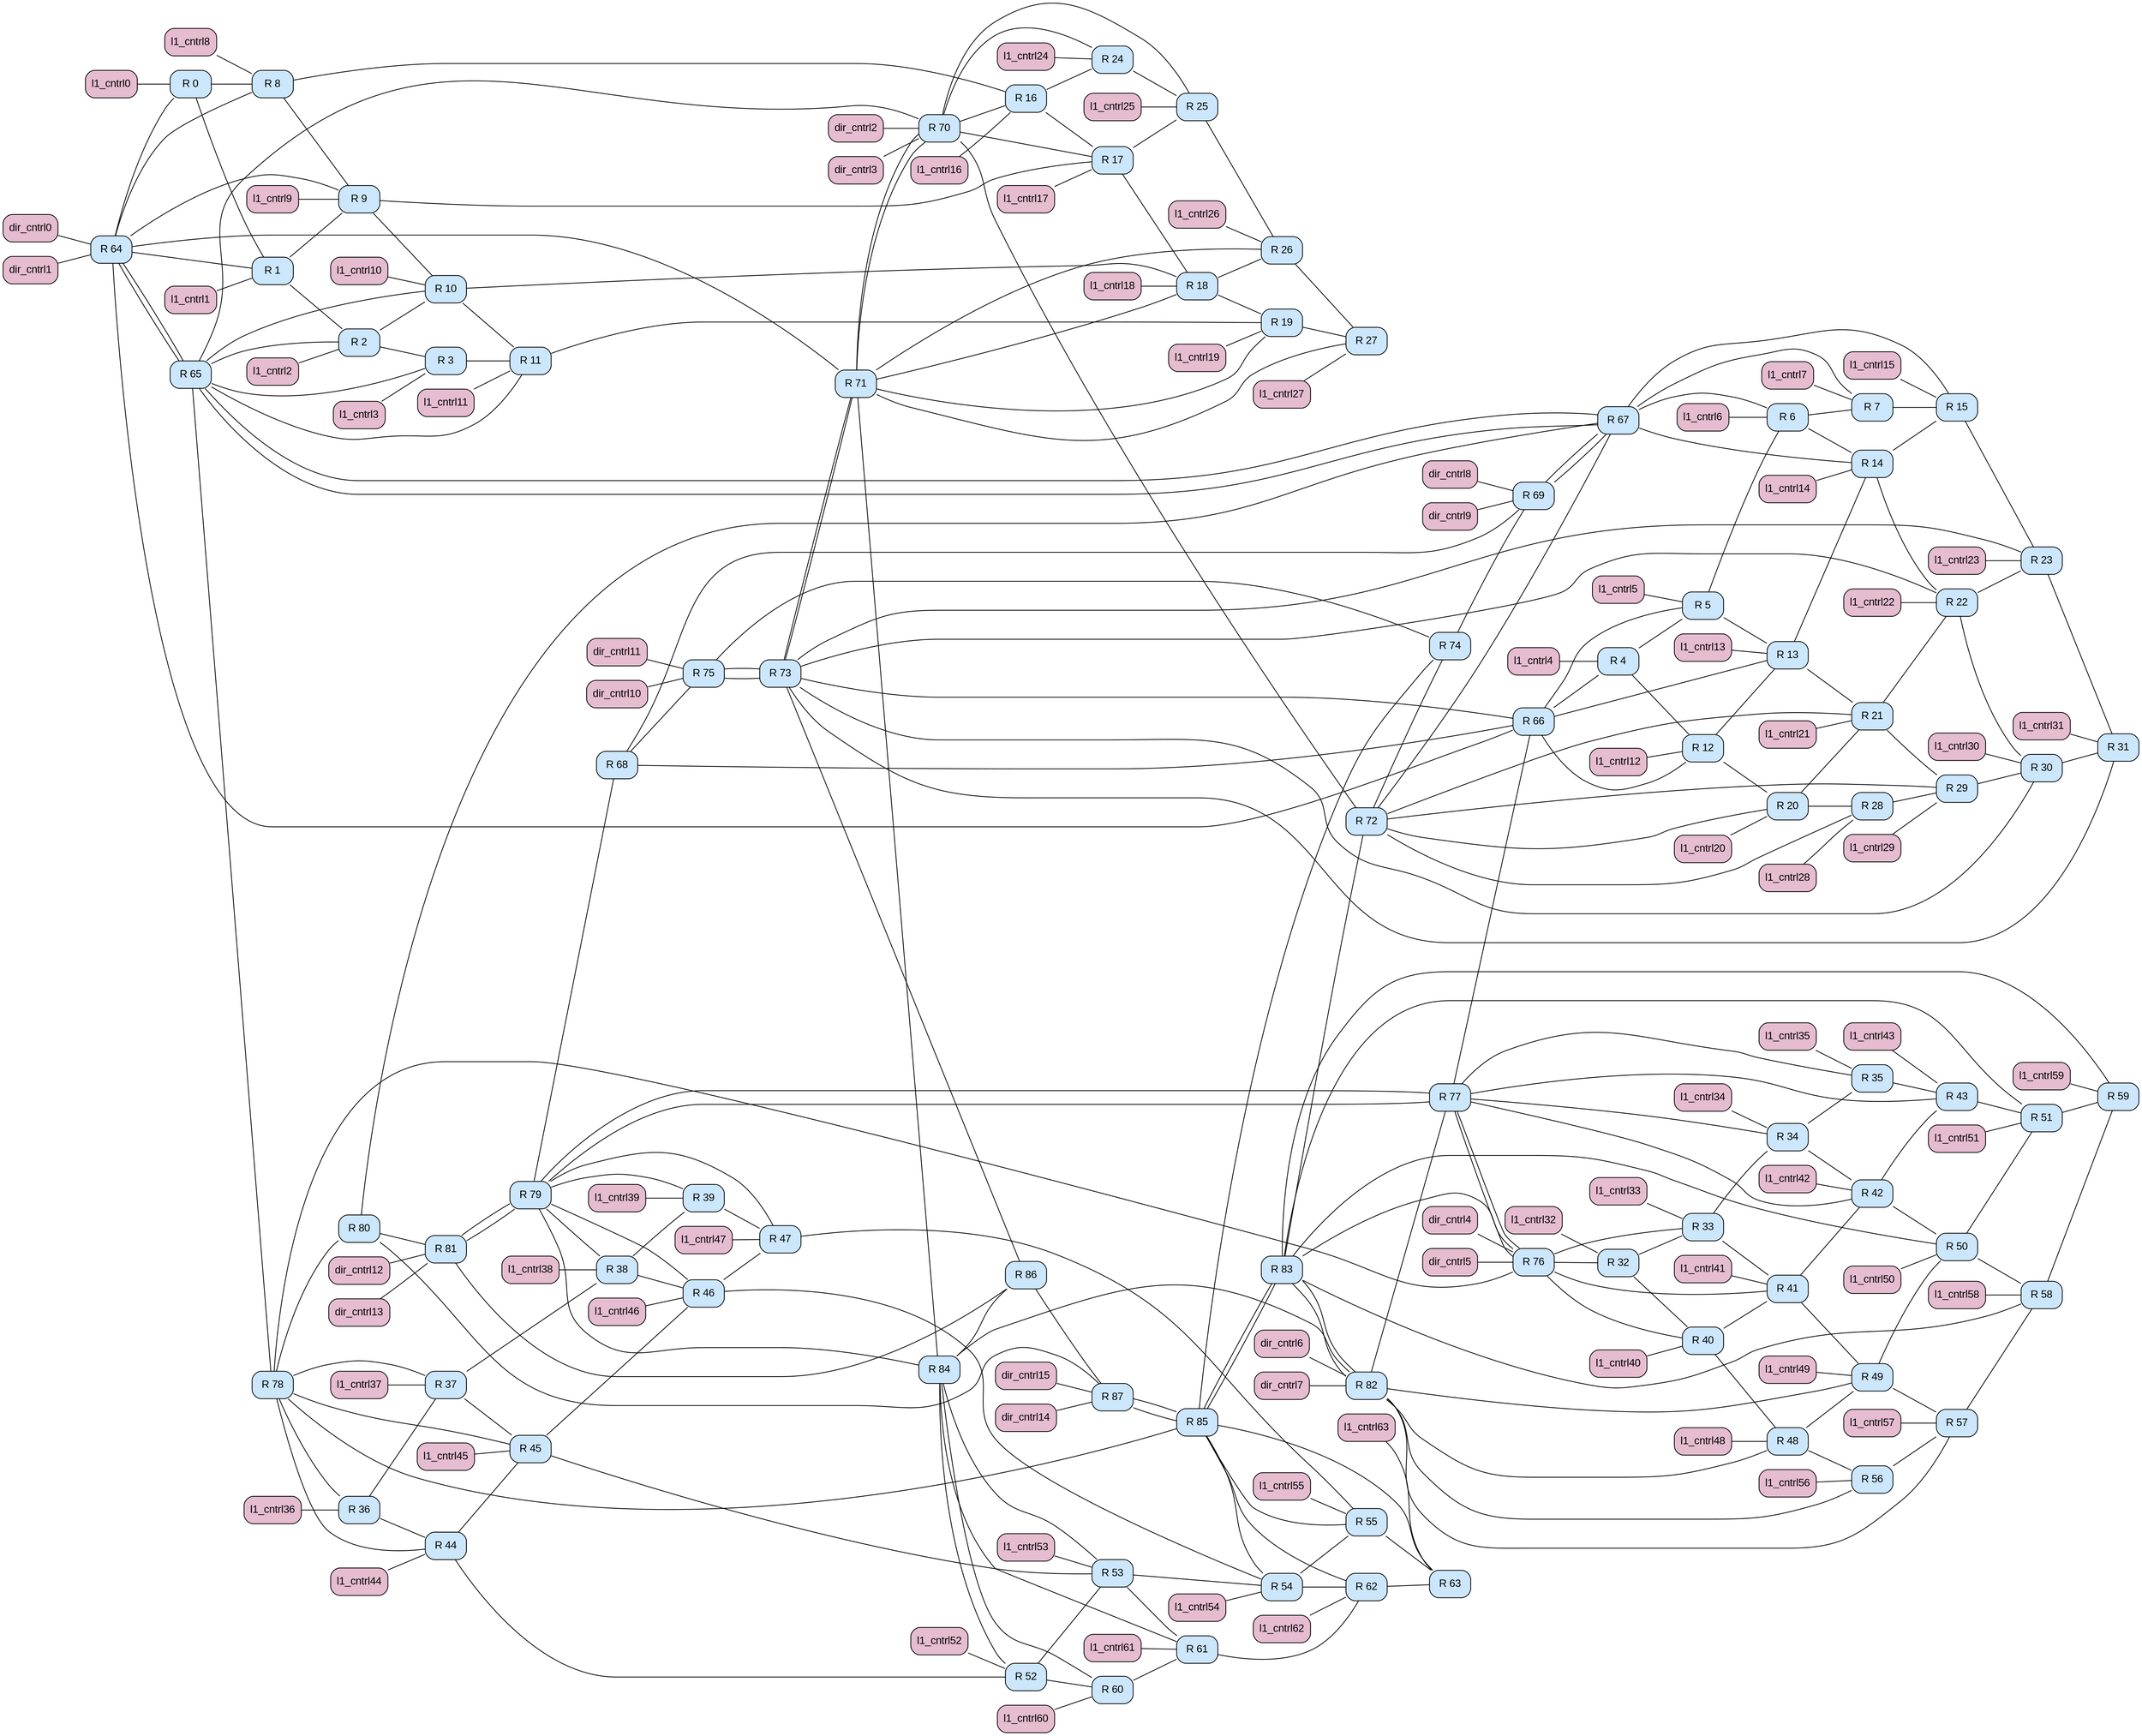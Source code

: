 graph G {
rankdir=LR;
"system.ruby.network.routers00" [color="#000000", fillcolor="#cce6fc", fontcolor="#000000", fontname=Arial, fontsize=14, label="R 0", shape=Mrecord, style="rounded, filled"];
"system.ruby.network.routers01" [color="#000000", fillcolor="#cce6fc", fontcolor="#000000", fontname=Arial, fontsize=14, label="R 1", shape=Mrecord, style="rounded, filled"];
"system.ruby.network.routers02" [color="#000000", fillcolor="#cce6fc", fontcolor="#000000", fontname=Arial, fontsize=14, label="R 2", shape=Mrecord, style="rounded, filled"];
"system.ruby.network.routers03" [color="#000000", fillcolor="#cce6fc", fontcolor="#000000", fontname=Arial, fontsize=14, label="R 3", shape=Mrecord, style="rounded, filled"];
"system.ruby.network.routers04" [color="#000000", fillcolor="#cce6fc", fontcolor="#000000", fontname=Arial, fontsize=14, label="R 4", shape=Mrecord, style="rounded, filled"];
"system.ruby.network.routers05" [color="#000000", fillcolor="#cce6fc", fontcolor="#000000", fontname=Arial, fontsize=14, label="R 5", shape=Mrecord, style="rounded, filled"];
"system.ruby.network.routers06" [color="#000000", fillcolor="#cce6fc", fontcolor="#000000", fontname=Arial, fontsize=14, label="R 6", shape=Mrecord, style="rounded, filled"];
"system.ruby.network.routers07" [color="#000000", fillcolor="#cce6fc", fontcolor="#000000", fontname=Arial, fontsize=14, label="R 7", shape=Mrecord, style="rounded, filled"];
"system.ruby.network.routers08" [color="#000000", fillcolor="#cce6fc", fontcolor="#000000", fontname=Arial, fontsize=14, label="R 8", shape=Mrecord, style="rounded, filled"];
"system.ruby.network.routers09" [color="#000000", fillcolor="#cce6fc", fontcolor="#000000", fontname=Arial, fontsize=14, label="R 9", shape=Mrecord, style="rounded, filled"];
"system.ruby.network.routers10" [color="#000000", fillcolor="#cce6fc", fontcolor="#000000", fontname=Arial, fontsize=14, label="R 10", shape=Mrecord, style="rounded, filled"];
"system.ruby.network.routers11" [color="#000000", fillcolor="#cce6fc", fontcolor="#000000", fontname=Arial, fontsize=14, label="R 11", shape=Mrecord, style="rounded, filled"];
"system.ruby.network.routers12" [color="#000000", fillcolor="#cce6fc", fontcolor="#000000", fontname=Arial, fontsize=14, label="R 12", shape=Mrecord, style="rounded, filled"];
"system.ruby.network.routers13" [color="#000000", fillcolor="#cce6fc", fontcolor="#000000", fontname=Arial, fontsize=14, label="R 13", shape=Mrecord, style="rounded, filled"];
"system.ruby.network.routers14" [color="#000000", fillcolor="#cce6fc", fontcolor="#000000", fontname=Arial, fontsize=14, label="R 14", shape=Mrecord, style="rounded, filled"];
"system.ruby.network.routers15" [color="#000000", fillcolor="#cce6fc", fontcolor="#000000", fontname=Arial, fontsize=14, label="R 15", shape=Mrecord, style="rounded, filled"];
"system.ruby.network.routers16" [color="#000000", fillcolor="#cce6fc", fontcolor="#000000", fontname=Arial, fontsize=14, label="R 16", shape=Mrecord, style="rounded, filled"];
"system.ruby.network.routers17" [color="#000000", fillcolor="#cce6fc", fontcolor="#000000", fontname=Arial, fontsize=14, label="R 17", shape=Mrecord, style="rounded, filled"];
"system.ruby.network.routers18" [color="#000000", fillcolor="#cce6fc", fontcolor="#000000", fontname=Arial, fontsize=14, label="R 18", shape=Mrecord, style="rounded, filled"];
"system.ruby.network.routers19" [color="#000000", fillcolor="#cce6fc", fontcolor="#000000", fontname=Arial, fontsize=14, label="R 19", shape=Mrecord, style="rounded, filled"];
"system.ruby.network.routers20" [color="#000000", fillcolor="#cce6fc", fontcolor="#000000", fontname=Arial, fontsize=14, label="R 20", shape=Mrecord, style="rounded, filled"];
"system.ruby.network.routers21" [color="#000000", fillcolor="#cce6fc", fontcolor="#000000", fontname=Arial, fontsize=14, label="R 21", shape=Mrecord, style="rounded, filled"];
"system.ruby.network.routers22" [color="#000000", fillcolor="#cce6fc", fontcolor="#000000", fontname=Arial, fontsize=14, label="R 22", shape=Mrecord, style="rounded, filled"];
"system.ruby.network.routers23" [color="#000000", fillcolor="#cce6fc", fontcolor="#000000", fontname=Arial, fontsize=14, label="R 23", shape=Mrecord, style="rounded, filled"];
"system.ruby.network.routers24" [color="#000000", fillcolor="#cce6fc", fontcolor="#000000", fontname=Arial, fontsize=14, label="R 24", shape=Mrecord, style="rounded, filled"];
"system.ruby.network.routers25" [color="#000000", fillcolor="#cce6fc", fontcolor="#000000", fontname=Arial, fontsize=14, label="R 25", shape=Mrecord, style="rounded, filled"];
"system.ruby.network.routers26" [color="#000000", fillcolor="#cce6fc", fontcolor="#000000", fontname=Arial, fontsize=14, label="R 26", shape=Mrecord, style="rounded, filled"];
"system.ruby.network.routers27" [color="#000000", fillcolor="#cce6fc", fontcolor="#000000", fontname=Arial, fontsize=14, label="R 27", shape=Mrecord, style="rounded, filled"];
"system.ruby.network.routers28" [color="#000000", fillcolor="#cce6fc", fontcolor="#000000", fontname=Arial, fontsize=14, label="R 28", shape=Mrecord, style="rounded, filled"];
"system.ruby.network.routers29" [color="#000000", fillcolor="#cce6fc", fontcolor="#000000", fontname=Arial, fontsize=14, label="R 29", shape=Mrecord, style="rounded, filled"];
"system.ruby.network.routers30" [color="#000000", fillcolor="#cce6fc", fontcolor="#000000", fontname=Arial, fontsize=14, label="R 30", shape=Mrecord, style="rounded, filled"];
"system.ruby.network.routers31" [color="#000000", fillcolor="#cce6fc", fontcolor="#000000", fontname=Arial, fontsize=14, label="R 31", shape=Mrecord, style="rounded, filled"];
"system.ruby.network.routers32" [color="#000000", fillcolor="#cce6fc", fontcolor="#000000", fontname=Arial, fontsize=14, label="R 32", shape=Mrecord, style="rounded, filled"];
"system.ruby.network.routers33" [color="#000000", fillcolor="#cce6fc", fontcolor="#000000", fontname=Arial, fontsize=14, label="R 33", shape=Mrecord, style="rounded, filled"];
"system.ruby.network.routers34" [color="#000000", fillcolor="#cce6fc", fontcolor="#000000", fontname=Arial, fontsize=14, label="R 34", shape=Mrecord, style="rounded, filled"];
"system.ruby.network.routers35" [color="#000000", fillcolor="#cce6fc", fontcolor="#000000", fontname=Arial, fontsize=14, label="R 35", shape=Mrecord, style="rounded, filled"];
"system.ruby.network.routers36" [color="#000000", fillcolor="#cce6fc", fontcolor="#000000", fontname=Arial, fontsize=14, label="R 36", shape=Mrecord, style="rounded, filled"];
"system.ruby.network.routers37" [color="#000000", fillcolor="#cce6fc", fontcolor="#000000", fontname=Arial, fontsize=14, label="R 37", shape=Mrecord, style="rounded, filled"];
"system.ruby.network.routers38" [color="#000000", fillcolor="#cce6fc", fontcolor="#000000", fontname=Arial, fontsize=14, label="R 38", shape=Mrecord, style="rounded, filled"];
"system.ruby.network.routers39" [color="#000000", fillcolor="#cce6fc", fontcolor="#000000", fontname=Arial, fontsize=14, label="R 39", shape=Mrecord, style="rounded, filled"];
"system.ruby.network.routers40" [color="#000000", fillcolor="#cce6fc", fontcolor="#000000", fontname=Arial, fontsize=14, label="R 40", shape=Mrecord, style="rounded, filled"];
"system.ruby.network.routers41" [color="#000000", fillcolor="#cce6fc", fontcolor="#000000", fontname=Arial, fontsize=14, label="R 41", shape=Mrecord, style="rounded, filled"];
"system.ruby.network.routers42" [color="#000000", fillcolor="#cce6fc", fontcolor="#000000", fontname=Arial, fontsize=14, label="R 42", shape=Mrecord, style="rounded, filled"];
"system.ruby.network.routers43" [color="#000000", fillcolor="#cce6fc", fontcolor="#000000", fontname=Arial, fontsize=14, label="R 43", shape=Mrecord, style="rounded, filled"];
"system.ruby.network.routers44" [color="#000000", fillcolor="#cce6fc", fontcolor="#000000", fontname=Arial, fontsize=14, label="R 44", shape=Mrecord, style="rounded, filled"];
"system.ruby.network.routers45" [color="#000000", fillcolor="#cce6fc", fontcolor="#000000", fontname=Arial, fontsize=14, label="R 45", shape=Mrecord, style="rounded, filled"];
"system.ruby.network.routers46" [color="#000000", fillcolor="#cce6fc", fontcolor="#000000", fontname=Arial, fontsize=14, label="R 46", shape=Mrecord, style="rounded, filled"];
"system.ruby.network.routers47" [color="#000000", fillcolor="#cce6fc", fontcolor="#000000", fontname=Arial, fontsize=14, label="R 47", shape=Mrecord, style="rounded, filled"];
"system.ruby.network.routers48" [color="#000000", fillcolor="#cce6fc", fontcolor="#000000", fontname=Arial, fontsize=14, label="R 48", shape=Mrecord, style="rounded, filled"];
"system.ruby.network.routers49" [color="#000000", fillcolor="#cce6fc", fontcolor="#000000", fontname=Arial, fontsize=14, label="R 49", shape=Mrecord, style="rounded, filled"];
"system.ruby.network.routers50" [color="#000000", fillcolor="#cce6fc", fontcolor="#000000", fontname=Arial, fontsize=14, label="R 50", shape=Mrecord, style="rounded, filled"];
"system.ruby.network.routers51" [color="#000000", fillcolor="#cce6fc", fontcolor="#000000", fontname=Arial, fontsize=14, label="R 51", shape=Mrecord, style="rounded, filled"];
"system.ruby.network.routers52" [color="#000000", fillcolor="#cce6fc", fontcolor="#000000", fontname=Arial, fontsize=14, label="R 52", shape=Mrecord, style="rounded, filled"];
"system.ruby.network.routers53" [color="#000000", fillcolor="#cce6fc", fontcolor="#000000", fontname=Arial, fontsize=14, label="R 53", shape=Mrecord, style="rounded, filled"];
"system.ruby.network.routers54" [color="#000000", fillcolor="#cce6fc", fontcolor="#000000", fontname=Arial, fontsize=14, label="R 54", shape=Mrecord, style="rounded, filled"];
"system.ruby.network.routers55" [color="#000000", fillcolor="#cce6fc", fontcolor="#000000", fontname=Arial, fontsize=14, label="R 55", shape=Mrecord, style="rounded, filled"];
"system.ruby.network.routers56" [color="#000000", fillcolor="#cce6fc", fontcolor="#000000", fontname=Arial, fontsize=14, label="R 56", shape=Mrecord, style="rounded, filled"];
"system.ruby.network.routers57" [color="#000000", fillcolor="#cce6fc", fontcolor="#000000", fontname=Arial, fontsize=14, label="R 57", shape=Mrecord, style="rounded, filled"];
"system.ruby.network.routers58" [color="#000000", fillcolor="#cce6fc", fontcolor="#000000", fontname=Arial, fontsize=14, label="R 58", shape=Mrecord, style="rounded, filled"];
"system.ruby.network.routers59" [color="#000000", fillcolor="#cce6fc", fontcolor="#000000", fontname=Arial, fontsize=14, label="R 59", shape=Mrecord, style="rounded, filled"];
"system.ruby.network.routers60" [color="#000000", fillcolor="#cce6fc", fontcolor="#000000", fontname=Arial, fontsize=14, label="R 60", shape=Mrecord, style="rounded, filled"];
"system.ruby.network.routers61" [color="#000000", fillcolor="#cce6fc", fontcolor="#000000", fontname=Arial, fontsize=14, label="R 61", shape=Mrecord, style="rounded, filled"];
"system.ruby.network.routers62" [color="#000000", fillcolor="#cce6fc", fontcolor="#000000", fontname=Arial, fontsize=14, label="R 62", shape=Mrecord, style="rounded, filled"];
"system.ruby.network.routers63" [color="#000000", fillcolor="#cce6fc", fontcolor="#000000", fontname=Arial, fontsize=14, label="R 63", shape=Mrecord, style="rounded, filled"];
"system.ruby.network.routers64" [color="#000000", fillcolor="#cce6fc", fontcolor="#000000", fontname=Arial, fontsize=14, label="R 64", shape=Mrecord, style="rounded, filled"];
"system.ruby.network.routers65" [color="#000000", fillcolor="#cce6fc", fontcolor="#000000", fontname=Arial, fontsize=14, label="R 65", shape=Mrecord, style="rounded, filled"];
"system.ruby.network.routers66" [color="#000000", fillcolor="#cce6fc", fontcolor="#000000", fontname=Arial, fontsize=14, label="R 66", shape=Mrecord, style="rounded, filled"];
"system.ruby.network.routers67" [color="#000000", fillcolor="#cce6fc", fontcolor="#000000", fontname=Arial, fontsize=14, label="R 67", shape=Mrecord, style="rounded, filled"];
"system.ruby.network.routers68" [color="#000000", fillcolor="#cce6fc", fontcolor="#000000", fontname=Arial, fontsize=14, label="R 68", shape=Mrecord, style="rounded, filled"];
"system.ruby.network.routers69" [color="#000000", fillcolor="#cce6fc", fontcolor="#000000", fontname=Arial, fontsize=14, label="R 69", shape=Mrecord, style="rounded, filled"];
"system.ruby.network.routers70" [color="#000000", fillcolor="#cce6fc", fontcolor="#000000", fontname=Arial, fontsize=14, label="R 70", shape=Mrecord, style="rounded, filled"];
"system.ruby.network.routers71" [color="#000000", fillcolor="#cce6fc", fontcolor="#000000", fontname=Arial, fontsize=14, label="R 71", shape=Mrecord, style="rounded, filled"];
"system.ruby.network.routers72" [color="#000000", fillcolor="#cce6fc", fontcolor="#000000", fontname=Arial, fontsize=14, label="R 72", shape=Mrecord, style="rounded, filled"];
"system.ruby.network.routers73" [color="#000000", fillcolor="#cce6fc", fontcolor="#000000", fontname=Arial, fontsize=14, label="R 73", shape=Mrecord, style="rounded, filled"];
"system.ruby.network.routers74" [color="#000000", fillcolor="#cce6fc", fontcolor="#000000", fontname=Arial, fontsize=14, label="R 74", shape=Mrecord, style="rounded, filled"];
"system.ruby.network.routers75" [color="#000000", fillcolor="#cce6fc", fontcolor="#000000", fontname=Arial, fontsize=14, label="R 75", shape=Mrecord, style="rounded, filled"];
"system.ruby.network.routers76" [color="#000000", fillcolor="#cce6fc", fontcolor="#000000", fontname=Arial, fontsize=14, label="R 76", shape=Mrecord, style="rounded, filled"];
"system.ruby.network.routers77" [color="#000000", fillcolor="#cce6fc", fontcolor="#000000", fontname=Arial, fontsize=14, label="R 77", shape=Mrecord, style="rounded, filled"];
"system.ruby.network.routers78" [color="#000000", fillcolor="#cce6fc", fontcolor="#000000", fontname=Arial, fontsize=14, label="R 78", shape=Mrecord, style="rounded, filled"];
"system.ruby.network.routers79" [color="#000000", fillcolor="#cce6fc", fontcolor="#000000", fontname=Arial, fontsize=14, label="R 79", shape=Mrecord, style="rounded, filled"];
"system.ruby.network.routers80" [color="#000000", fillcolor="#cce6fc", fontcolor="#000000", fontname=Arial, fontsize=14, label="R 80", shape=Mrecord, style="rounded, filled"];
"system.ruby.network.routers81" [color="#000000", fillcolor="#cce6fc", fontcolor="#000000", fontname=Arial, fontsize=14, label="R 81", shape=Mrecord, style="rounded, filled"];
"system.ruby.network.routers82" [color="#000000", fillcolor="#cce6fc", fontcolor="#000000", fontname=Arial, fontsize=14, label="R 82", shape=Mrecord, style="rounded, filled"];
"system.ruby.network.routers83" [color="#000000", fillcolor="#cce6fc", fontcolor="#000000", fontname=Arial, fontsize=14, label="R 83", shape=Mrecord, style="rounded, filled"];
"system.ruby.network.routers84" [color="#000000", fillcolor="#cce6fc", fontcolor="#000000", fontname=Arial, fontsize=14, label="R 84", shape=Mrecord, style="rounded, filled"];
"system.ruby.network.routers85" [color="#000000", fillcolor="#cce6fc", fontcolor="#000000", fontname=Arial, fontsize=14, label="R 85", shape=Mrecord, style="rounded, filled"];
"system.ruby.network.routers86" [color="#000000", fillcolor="#cce6fc", fontcolor="#000000", fontname=Arial, fontsize=14, label="R 86", shape=Mrecord, style="rounded, filled"];
"system.ruby.network.routers87" [color="#000000", fillcolor="#cce6fc", fontcolor="#000000", fontname=Arial, fontsize=14, label="R 87", shape=Mrecord, style="rounded, filled"];
"system.ruby.network.routers00" -- "system.ruby.network.routers01";
"system.ruby.network.routers01" -- "system.ruby.network.routers02";
"system.ruby.network.routers02" -- "system.ruby.network.routers03";
"system.ruby.network.routers04" -- "system.ruby.network.routers05";
"system.ruby.network.routers05" -- "system.ruby.network.routers06";
"system.ruby.network.routers06" -- "system.ruby.network.routers07";
"system.ruby.network.routers08" -- "system.ruby.network.routers09";
"system.ruby.network.routers09" -- "system.ruby.network.routers10";
"system.ruby.network.routers10" -- "system.ruby.network.routers11";
"system.ruby.network.routers12" -- "system.ruby.network.routers13";
"system.ruby.network.routers13" -- "system.ruby.network.routers14";
"system.ruby.network.routers14" -- "system.ruby.network.routers15";
"system.ruby.network.routers16" -- "system.ruby.network.routers17";
"system.ruby.network.routers17" -- "system.ruby.network.routers18";
"system.ruby.network.routers18" -- "system.ruby.network.routers19";
"system.ruby.network.routers20" -- "system.ruby.network.routers21";
"system.ruby.network.routers21" -- "system.ruby.network.routers22";
"system.ruby.network.routers22" -- "system.ruby.network.routers23";
"system.ruby.network.routers24" -- "system.ruby.network.routers25";
"system.ruby.network.routers25" -- "system.ruby.network.routers26";
"system.ruby.network.routers26" -- "system.ruby.network.routers27";
"system.ruby.network.routers28" -- "system.ruby.network.routers29";
"system.ruby.network.routers29" -- "system.ruby.network.routers30";
"system.ruby.network.routers30" -- "system.ruby.network.routers31";
"system.ruby.network.routers32" -- "system.ruby.network.routers33";
"system.ruby.network.routers33" -- "system.ruby.network.routers34";
"system.ruby.network.routers34" -- "system.ruby.network.routers35";
"system.ruby.network.routers36" -- "system.ruby.network.routers37";
"system.ruby.network.routers37" -- "system.ruby.network.routers38";
"system.ruby.network.routers38" -- "system.ruby.network.routers39";
"system.ruby.network.routers40" -- "system.ruby.network.routers41";
"system.ruby.network.routers41" -- "system.ruby.network.routers42";
"system.ruby.network.routers42" -- "system.ruby.network.routers43";
"system.ruby.network.routers44" -- "system.ruby.network.routers45";
"system.ruby.network.routers45" -- "system.ruby.network.routers46";
"system.ruby.network.routers46" -- "system.ruby.network.routers47";
"system.ruby.network.routers48" -- "system.ruby.network.routers49";
"system.ruby.network.routers49" -- "system.ruby.network.routers50";
"system.ruby.network.routers50" -- "system.ruby.network.routers51";
"system.ruby.network.routers52" -- "system.ruby.network.routers53";
"system.ruby.network.routers53" -- "system.ruby.network.routers54";
"system.ruby.network.routers54" -- "system.ruby.network.routers55";
"system.ruby.network.routers56" -- "system.ruby.network.routers57";
"system.ruby.network.routers57" -- "system.ruby.network.routers58";
"system.ruby.network.routers58" -- "system.ruby.network.routers59";
"system.ruby.network.routers60" -- "system.ruby.network.routers61";
"system.ruby.network.routers61" -- "system.ruby.network.routers62";
"system.ruby.network.routers62" -- "system.ruby.network.routers63";
"system.ruby.network.routers00" -- "system.ruby.network.routers08";
"system.ruby.network.routers08" -- "system.ruby.network.routers16";
"system.ruby.network.routers16" -- "system.ruby.network.routers24";
"system.ruby.network.routers32" -- "system.ruby.network.routers40";
"system.ruby.network.routers40" -- "system.ruby.network.routers48";
"system.ruby.network.routers48" -- "system.ruby.network.routers56";
"system.ruby.network.routers01" -- "system.ruby.network.routers09";
"system.ruby.network.routers09" -- "system.ruby.network.routers17";
"system.ruby.network.routers17" -- "system.ruby.network.routers25";
"system.ruby.network.routers33" -- "system.ruby.network.routers41";
"system.ruby.network.routers41" -- "system.ruby.network.routers49";
"system.ruby.network.routers49" -- "system.ruby.network.routers57";
"system.ruby.network.routers02" -- "system.ruby.network.routers10";
"system.ruby.network.routers10" -- "system.ruby.network.routers18";
"system.ruby.network.routers18" -- "system.ruby.network.routers26";
"system.ruby.network.routers34" -- "system.ruby.network.routers42";
"system.ruby.network.routers42" -- "system.ruby.network.routers50";
"system.ruby.network.routers50" -- "system.ruby.network.routers58";
"system.ruby.network.routers03" -- "system.ruby.network.routers11";
"system.ruby.network.routers11" -- "system.ruby.network.routers19";
"system.ruby.network.routers19" -- "system.ruby.network.routers27";
"system.ruby.network.routers35" -- "system.ruby.network.routers43";
"system.ruby.network.routers43" -- "system.ruby.network.routers51";
"system.ruby.network.routers51" -- "system.ruby.network.routers59";
"system.ruby.network.routers04" -- "system.ruby.network.routers12";
"system.ruby.network.routers12" -- "system.ruby.network.routers20";
"system.ruby.network.routers20" -- "system.ruby.network.routers28";
"system.ruby.network.routers36" -- "system.ruby.network.routers44";
"system.ruby.network.routers44" -- "system.ruby.network.routers52";
"system.ruby.network.routers52" -- "system.ruby.network.routers60";
"system.ruby.network.routers05" -- "system.ruby.network.routers13";
"system.ruby.network.routers13" -- "system.ruby.network.routers21";
"system.ruby.network.routers21" -- "system.ruby.network.routers29";
"system.ruby.network.routers37" -- "system.ruby.network.routers45";
"system.ruby.network.routers45" -- "system.ruby.network.routers53";
"system.ruby.network.routers53" -- "system.ruby.network.routers61";
"system.ruby.network.routers06" -- "system.ruby.network.routers14";
"system.ruby.network.routers14" -- "system.ruby.network.routers22";
"system.ruby.network.routers22" -- "system.ruby.network.routers30";
"system.ruby.network.routers38" -- "system.ruby.network.routers46";
"system.ruby.network.routers46" -- "system.ruby.network.routers54";
"system.ruby.network.routers54" -- "system.ruby.network.routers62";
"system.ruby.network.routers07" -- "system.ruby.network.routers15";
"system.ruby.network.routers15" -- "system.ruby.network.routers23";
"system.ruby.network.routers23" -- "system.ruby.network.routers31";
"system.ruby.network.routers39" -- "system.ruby.network.routers47";
"system.ruby.network.routers47" -- "system.ruby.network.routers55";
"system.ruby.network.routers55" -- "system.ruby.network.routers63";
"system.ruby.network.routers64" -- "system.ruby.network.routers65";
"system.ruby.network.routers64" -- "system.ruby.network.routers66";
"system.ruby.network.routers65" -- "system.ruby.network.routers67";
"system.ruby.network.routers66" -- "system.ruby.network.routers68";
"system.ruby.network.routers67" -- "system.ruby.network.routers69";
"system.ruby.network.routers68" -- "system.ruby.network.routers69";
"system.ruby.network.routers70" -- "system.ruby.network.routers71";
"system.ruby.network.routers70" -- "system.ruby.network.routers72";
"system.ruby.network.routers71" -- "system.ruby.network.routers73";
"system.ruby.network.routers72" -- "system.ruby.network.routers74";
"system.ruby.network.routers73" -- "system.ruby.network.routers75";
"system.ruby.network.routers74" -- "system.ruby.network.routers75";
"system.ruby.network.routers76" -- "system.ruby.network.routers77";
"system.ruby.network.routers76" -- "system.ruby.network.routers78";
"system.ruby.network.routers77" -- "system.ruby.network.routers79";
"system.ruby.network.routers78" -- "system.ruby.network.routers80";
"system.ruby.network.routers79" -- "system.ruby.network.routers81";
"system.ruby.network.routers80" -- "system.ruby.network.routers81";
"system.ruby.network.routers82" -- "system.ruby.network.routers83";
"system.ruby.network.routers82" -- "system.ruby.network.routers84";
"system.ruby.network.routers83" -- "system.ruby.network.routers85";
"system.ruby.network.routers84" -- "system.ruby.network.routers86";
"system.ruby.network.routers85" -- "system.ruby.network.routers87";
"system.ruby.network.routers86" -- "system.ruby.network.routers87";
"system.ruby.network.routers69" -- "system.ruby.network.routers67";
"system.ruby.network.routers67" -- "system.ruby.network.routers65";
"system.ruby.network.routers65" -- "system.ruby.network.routers64";
"system.ruby.network.routers75" -- "system.ruby.network.routers73";
"system.ruby.network.routers73" -- "system.ruby.network.routers71";
"system.ruby.network.routers71" -- "system.ruby.network.routers70";
"system.ruby.network.routers81" -- "system.ruby.network.routers79";
"system.ruby.network.routers79" -- "system.ruby.network.routers77";
"system.ruby.network.routers77" -- "system.ruby.network.routers76";
"system.ruby.network.routers87" -- "system.ruby.network.routers85";
"system.ruby.network.routers85" -- "system.ruby.network.routers83";
"system.ruby.network.routers83" -- "system.ruby.network.routers82";
"system.ruby.network.routers64" -- "system.ruby.network.routers71";
"system.ruby.network.routers70" -- "system.ruby.network.routers65";
"system.ruby.network.routers76" -- "system.ruby.network.routers83";
"system.ruby.network.routers82" -- "system.ruby.network.routers77";
"system.ruby.network.routers65" -- "system.ruby.network.routers78";
"system.ruby.network.routers71" -- "system.ruby.network.routers84";
"system.ruby.network.routers77" -- "system.ruby.network.routers66";
"system.ruby.network.routers83" -- "system.ruby.network.routers72";
"system.ruby.network.routers66" -- "system.ruby.network.routers73";
"system.ruby.network.routers72" -- "system.ruby.network.routers67";
"system.ruby.network.routers78" -- "system.ruby.network.routers85";
"system.ruby.network.routers84" -- "system.ruby.network.routers79";
"system.ruby.network.routers67" -- "system.ruby.network.routers80";
"system.ruby.network.routers73" -- "system.ruby.network.routers86";
"system.ruby.network.routers79" -- "system.ruby.network.routers68";
"system.ruby.network.routers85" -- "system.ruby.network.routers74";
"system.ruby.network.routers68" -- "system.ruby.network.routers75";
"system.ruby.network.routers74" -- "system.ruby.network.routers69";
"system.ruby.network.routers80" -- "system.ruby.network.routers87";
"system.ruby.network.routers86" -- "system.ruby.network.routers81";
"system.ruby.network.routers64" -- "system.ruby.network.routers00";
"system.ruby.network.routers64" -- "system.ruby.network.routers08";
"system.ruby.network.routers70" -- "system.ruby.network.routers16";
"system.ruby.network.routers70" -- "system.ruby.network.routers24";
"system.ruby.network.routers76" -- "system.ruby.network.routers32";
"system.ruby.network.routers76" -- "system.ruby.network.routers40";
"system.ruby.network.routers82" -- "system.ruby.network.routers48";
"system.ruby.network.routers82" -- "system.ruby.network.routers56";
"system.ruby.network.routers64" -- "system.ruby.network.routers01";
"system.ruby.network.routers64" -- "system.ruby.network.routers09";
"system.ruby.network.routers70" -- "system.ruby.network.routers17";
"system.ruby.network.routers70" -- "system.ruby.network.routers25";
"system.ruby.network.routers76" -- "system.ruby.network.routers33";
"system.ruby.network.routers76" -- "system.ruby.network.routers41";
"system.ruby.network.routers82" -- "system.ruby.network.routers49";
"system.ruby.network.routers82" -- "system.ruby.network.routers57";
"system.ruby.network.routers65" -- "system.ruby.network.routers02";
"system.ruby.network.routers65" -- "system.ruby.network.routers10";
"system.ruby.network.routers71" -- "system.ruby.network.routers18";
"system.ruby.network.routers71" -- "system.ruby.network.routers26";
"system.ruby.network.routers77" -- "system.ruby.network.routers34";
"system.ruby.network.routers77" -- "system.ruby.network.routers42";
"system.ruby.network.routers83" -- "system.ruby.network.routers50";
"system.ruby.network.routers83" -- "system.ruby.network.routers58";
"system.ruby.network.routers65" -- "system.ruby.network.routers03";
"system.ruby.network.routers65" -- "system.ruby.network.routers11";
"system.ruby.network.routers71" -- "system.ruby.network.routers19";
"system.ruby.network.routers71" -- "system.ruby.network.routers27";
"system.ruby.network.routers77" -- "system.ruby.network.routers35";
"system.ruby.network.routers77" -- "system.ruby.network.routers43";
"system.ruby.network.routers83" -- "system.ruby.network.routers51";
"system.ruby.network.routers83" -- "system.ruby.network.routers59";
"system.ruby.network.routers66" -- "system.ruby.network.routers04";
"system.ruby.network.routers66" -- "system.ruby.network.routers12";
"system.ruby.network.routers72" -- "system.ruby.network.routers20";
"system.ruby.network.routers72" -- "system.ruby.network.routers28";
"system.ruby.network.routers78" -- "system.ruby.network.routers36";
"system.ruby.network.routers78" -- "system.ruby.network.routers44";
"system.ruby.network.routers84" -- "system.ruby.network.routers52";
"system.ruby.network.routers84" -- "system.ruby.network.routers60";
"system.ruby.network.routers66" -- "system.ruby.network.routers05";
"system.ruby.network.routers66" -- "system.ruby.network.routers13";
"system.ruby.network.routers72" -- "system.ruby.network.routers21";
"system.ruby.network.routers72" -- "system.ruby.network.routers29";
"system.ruby.network.routers78" -- "system.ruby.network.routers37";
"system.ruby.network.routers78" -- "system.ruby.network.routers45";
"system.ruby.network.routers84" -- "system.ruby.network.routers53";
"system.ruby.network.routers84" -- "system.ruby.network.routers61";
"system.ruby.network.routers67" -- "system.ruby.network.routers06";
"system.ruby.network.routers67" -- "system.ruby.network.routers14";
"system.ruby.network.routers73" -- "system.ruby.network.routers22";
"system.ruby.network.routers73" -- "system.ruby.network.routers30";
"system.ruby.network.routers79" -- "system.ruby.network.routers38";
"system.ruby.network.routers79" -- "system.ruby.network.routers46";
"system.ruby.network.routers85" -- "system.ruby.network.routers54";
"system.ruby.network.routers85" -- "system.ruby.network.routers62";
"system.ruby.network.routers67" -- "system.ruby.network.routers07";
"system.ruby.network.routers67" -- "system.ruby.network.routers15";
"system.ruby.network.routers73" -- "system.ruby.network.routers23";
"system.ruby.network.routers73" -- "system.ruby.network.routers31";
"system.ruby.network.routers79" -- "system.ruby.network.routers39";
"system.ruby.network.routers79" -- "system.ruby.network.routers47";
"system.ruby.network.routers85" -- "system.ruby.network.routers55";
"system.ruby.network.routers85" -- "system.ruby.network.routers63";
"system.ruby.l1_cntrl0" [color="#000000", fillcolor="#e5bcd0", fontcolor="#000000", fontname=Arial, fontsize=14, label=l1_cntrl0, shape=Mrecord, style="rounded, filled"];
"system.ruby.l1_cntrl0" -- "system.ruby.network.routers00";
"system.ruby.l1_cntrl1" [color="#000000", fillcolor="#e5bcd0", fontcolor="#000000", fontname=Arial, fontsize=14, label=l1_cntrl1, shape=Mrecord, style="rounded, filled"];
"system.ruby.l1_cntrl1" -- "system.ruby.network.routers01";
"system.ruby.l1_cntrl2" [color="#000000", fillcolor="#e5bcd0", fontcolor="#000000", fontname=Arial, fontsize=14, label=l1_cntrl2, shape=Mrecord, style="rounded, filled"];
"system.ruby.l1_cntrl2" -- "system.ruby.network.routers02";
"system.ruby.l1_cntrl3" [color="#000000", fillcolor="#e5bcd0", fontcolor="#000000", fontname=Arial, fontsize=14, label=l1_cntrl3, shape=Mrecord, style="rounded, filled"];
"system.ruby.l1_cntrl3" -- "system.ruby.network.routers03";
"system.ruby.l1_cntrl4" [color="#000000", fillcolor="#e5bcd0", fontcolor="#000000", fontname=Arial, fontsize=14, label=l1_cntrl4, shape=Mrecord, style="rounded, filled"];
"system.ruby.l1_cntrl4" -- "system.ruby.network.routers04";
"system.ruby.l1_cntrl5" [color="#000000", fillcolor="#e5bcd0", fontcolor="#000000", fontname=Arial, fontsize=14, label=l1_cntrl5, shape=Mrecord, style="rounded, filled"];
"system.ruby.l1_cntrl5" -- "system.ruby.network.routers05";
"system.ruby.l1_cntrl6" [color="#000000", fillcolor="#e5bcd0", fontcolor="#000000", fontname=Arial, fontsize=14, label=l1_cntrl6, shape=Mrecord, style="rounded, filled"];
"system.ruby.l1_cntrl6" -- "system.ruby.network.routers06";
"system.ruby.l1_cntrl7" [color="#000000", fillcolor="#e5bcd0", fontcolor="#000000", fontname=Arial, fontsize=14, label=l1_cntrl7, shape=Mrecord, style="rounded, filled"];
"system.ruby.l1_cntrl7" -- "system.ruby.network.routers07";
"system.ruby.l1_cntrl8" [color="#000000", fillcolor="#e5bcd0", fontcolor="#000000", fontname=Arial, fontsize=14, label=l1_cntrl8, shape=Mrecord, style="rounded, filled"];
"system.ruby.l1_cntrl8" -- "system.ruby.network.routers08";
"system.ruby.l1_cntrl9" [color="#000000", fillcolor="#e5bcd0", fontcolor="#000000", fontname=Arial, fontsize=14, label=l1_cntrl9, shape=Mrecord, style="rounded, filled"];
"system.ruby.l1_cntrl9" -- "system.ruby.network.routers09";
"system.ruby.l1_cntrl10" [color="#000000", fillcolor="#e5bcd0", fontcolor="#000000", fontname=Arial, fontsize=14, label=l1_cntrl10, shape=Mrecord, style="rounded, filled"];
"system.ruby.l1_cntrl10" -- "system.ruby.network.routers10";
"system.ruby.l1_cntrl11" [color="#000000", fillcolor="#e5bcd0", fontcolor="#000000", fontname=Arial, fontsize=14, label=l1_cntrl11, shape=Mrecord, style="rounded, filled"];
"system.ruby.l1_cntrl11" -- "system.ruby.network.routers11";
"system.ruby.l1_cntrl12" [color="#000000", fillcolor="#e5bcd0", fontcolor="#000000", fontname=Arial, fontsize=14, label=l1_cntrl12, shape=Mrecord, style="rounded, filled"];
"system.ruby.l1_cntrl12" -- "system.ruby.network.routers12";
"system.ruby.l1_cntrl13" [color="#000000", fillcolor="#e5bcd0", fontcolor="#000000", fontname=Arial, fontsize=14, label=l1_cntrl13, shape=Mrecord, style="rounded, filled"];
"system.ruby.l1_cntrl13" -- "system.ruby.network.routers13";
"system.ruby.l1_cntrl14" [color="#000000", fillcolor="#e5bcd0", fontcolor="#000000", fontname=Arial, fontsize=14, label=l1_cntrl14, shape=Mrecord, style="rounded, filled"];
"system.ruby.l1_cntrl14" -- "system.ruby.network.routers14";
"system.ruby.l1_cntrl15" [color="#000000", fillcolor="#e5bcd0", fontcolor="#000000", fontname=Arial, fontsize=14, label=l1_cntrl15, shape=Mrecord, style="rounded, filled"];
"system.ruby.l1_cntrl15" -- "system.ruby.network.routers15";
"system.ruby.l1_cntrl16" [color="#000000", fillcolor="#e5bcd0", fontcolor="#000000", fontname=Arial, fontsize=14, label=l1_cntrl16, shape=Mrecord, style="rounded, filled"];
"system.ruby.l1_cntrl16" -- "system.ruby.network.routers16";
"system.ruby.l1_cntrl17" [color="#000000", fillcolor="#e5bcd0", fontcolor="#000000", fontname=Arial, fontsize=14, label=l1_cntrl17, shape=Mrecord, style="rounded, filled"];
"system.ruby.l1_cntrl17" -- "system.ruby.network.routers17";
"system.ruby.l1_cntrl18" [color="#000000", fillcolor="#e5bcd0", fontcolor="#000000", fontname=Arial, fontsize=14, label=l1_cntrl18, shape=Mrecord, style="rounded, filled"];
"system.ruby.l1_cntrl18" -- "system.ruby.network.routers18";
"system.ruby.l1_cntrl19" [color="#000000", fillcolor="#e5bcd0", fontcolor="#000000", fontname=Arial, fontsize=14, label=l1_cntrl19, shape=Mrecord, style="rounded, filled"];
"system.ruby.l1_cntrl19" -- "system.ruby.network.routers19";
"system.ruby.l1_cntrl20" [color="#000000", fillcolor="#e5bcd0", fontcolor="#000000", fontname=Arial, fontsize=14, label=l1_cntrl20, shape=Mrecord, style="rounded, filled"];
"system.ruby.l1_cntrl20" -- "system.ruby.network.routers20";
"system.ruby.l1_cntrl21" [color="#000000", fillcolor="#e5bcd0", fontcolor="#000000", fontname=Arial, fontsize=14, label=l1_cntrl21, shape=Mrecord, style="rounded, filled"];
"system.ruby.l1_cntrl21" -- "system.ruby.network.routers21";
"system.ruby.l1_cntrl22" [color="#000000", fillcolor="#e5bcd0", fontcolor="#000000", fontname=Arial, fontsize=14, label=l1_cntrl22, shape=Mrecord, style="rounded, filled"];
"system.ruby.l1_cntrl22" -- "system.ruby.network.routers22";
"system.ruby.l1_cntrl23" [color="#000000", fillcolor="#e5bcd0", fontcolor="#000000", fontname=Arial, fontsize=14, label=l1_cntrl23, shape=Mrecord, style="rounded, filled"];
"system.ruby.l1_cntrl23" -- "system.ruby.network.routers23";
"system.ruby.l1_cntrl24" [color="#000000", fillcolor="#e5bcd0", fontcolor="#000000", fontname=Arial, fontsize=14, label=l1_cntrl24, shape=Mrecord, style="rounded, filled"];
"system.ruby.l1_cntrl24" -- "system.ruby.network.routers24";
"system.ruby.l1_cntrl25" [color="#000000", fillcolor="#e5bcd0", fontcolor="#000000", fontname=Arial, fontsize=14, label=l1_cntrl25, shape=Mrecord, style="rounded, filled"];
"system.ruby.l1_cntrl25" -- "system.ruby.network.routers25";
"system.ruby.l1_cntrl26" [color="#000000", fillcolor="#e5bcd0", fontcolor="#000000", fontname=Arial, fontsize=14, label=l1_cntrl26, shape=Mrecord, style="rounded, filled"];
"system.ruby.l1_cntrl26" -- "system.ruby.network.routers26";
"system.ruby.l1_cntrl27" [color="#000000", fillcolor="#e5bcd0", fontcolor="#000000", fontname=Arial, fontsize=14, label=l1_cntrl27, shape=Mrecord, style="rounded, filled"];
"system.ruby.l1_cntrl27" -- "system.ruby.network.routers27";
"system.ruby.l1_cntrl28" [color="#000000", fillcolor="#e5bcd0", fontcolor="#000000", fontname=Arial, fontsize=14, label=l1_cntrl28, shape=Mrecord, style="rounded, filled"];
"system.ruby.l1_cntrl28" -- "system.ruby.network.routers28";
"system.ruby.l1_cntrl29" [color="#000000", fillcolor="#e5bcd0", fontcolor="#000000", fontname=Arial, fontsize=14, label=l1_cntrl29, shape=Mrecord, style="rounded, filled"];
"system.ruby.l1_cntrl29" -- "system.ruby.network.routers29";
"system.ruby.l1_cntrl30" [color="#000000", fillcolor="#e5bcd0", fontcolor="#000000", fontname=Arial, fontsize=14, label=l1_cntrl30, shape=Mrecord, style="rounded, filled"];
"system.ruby.l1_cntrl30" -- "system.ruby.network.routers30";
"system.ruby.l1_cntrl31" [color="#000000", fillcolor="#e5bcd0", fontcolor="#000000", fontname=Arial, fontsize=14, label=l1_cntrl31, shape=Mrecord, style="rounded, filled"];
"system.ruby.l1_cntrl31" -- "system.ruby.network.routers31";
"system.ruby.l1_cntrl32" [color="#000000", fillcolor="#e5bcd0", fontcolor="#000000", fontname=Arial, fontsize=14, label=l1_cntrl32, shape=Mrecord, style="rounded, filled"];
"system.ruby.l1_cntrl32" -- "system.ruby.network.routers32";
"system.ruby.l1_cntrl33" [color="#000000", fillcolor="#e5bcd0", fontcolor="#000000", fontname=Arial, fontsize=14, label=l1_cntrl33, shape=Mrecord, style="rounded, filled"];
"system.ruby.l1_cntrl33" -- "system.ruby.network.routers33";
"system.ruby.l1_cntrl34" [color="#000000", fillcolor="#e5bcd0", fontcolor="#000000", fontname=Arial, fontsize=14, label=l1_cntrl34, shape=Mrecord, style="rounded, filled"];
"system.ruby.l1_cntrl34" -- "system.ruby.network.routers34";
"system.ruby.l1_cntrl35" [color="#000000", fillcolor="#e5bcd0", fontcolor="#000000", fontname=Arial, fontsize=14, label=l1_cntrl35, shape=Mrecord, style="rounded, filled"];
"system.ruby.l1_cntrl35" -- "system.ruby.network.routers35";
"system.ruby.l1_cntrl36" [color="#000000", fillcolor="#e5bcd0", fontcolor="#000000", fontname=Arial, fontsize=14, label=l1_cntrl36, shape=Mrecord, style="rounded, filled"];
"system.ruby.l1_cntrl36" -- "system.ruby.network.routers36";
"system.ruby.l1_cntrl37" [color="#000000", fillcolor="#e5bcd0", fontcolor="#000000", fontname=Arial, fontsize=14, label=l1_cntrl37, shape=Mrecord, style="rounded, filled"];
"system.ruby.l1_cntrl37" -- "system.ruby.network.routers37";
"system.ruby.l1_cntrl38" [color="#000000", fillcolor="#e5bcd0", fontcolor="#000000", fontname=Arial, fontsize=14, label=l1_cntrl38, shape=Mrecord, style="rounded, filled"];
"system.ruby.l1_cntrl38" -- "system.ruby.network.routers38";
"system.ruby.l1_cntrl39" [color="#000000", fillcolor="#e5bcd0", fontcolor="#000000", fontname=Arial, fontsize=14, label=l1_cntrl39, shape=Mrecord, style="rounded, filled"];
"system.ruby.l1_cntrl39" -- "system.ruby.network.routers39";
"system.ruby.l1_cntrl40" [color="#000000", fillcolor="#e5bcd0", fontcolor="#000000", fontname=Arial, fontsize=14, label=l1_cntrl40, shape=Mrecord, style="rounded, filled"];
"system.ruby.l1_cntrl40" -- "system.ruby.network.routers40";
"system.ruby.l1_cntrl41" [color="#000000", fillcolor="#e5bcd0", fontcolor="#000000", fontname=Arial, fontsize=14, label=l1_cntrl41, shape=Mrecord, style="rounded, filled"];
"system.ruby.l1_cntrl41" -- "system.ruby.network.routers41";
"system.ruby.l1_cntrl42" [color="#000000", fillcolor="#e5bcd0", fontcolor="#000000", fontname=Arial, fontsize=14, label=l1_cntrl42, shape=Mrecord, style="rounded, filled"];
"system.ruby.l1_cntrl42" -- "system.ruby.network.routers42";
"system.ruby.l1_cntrl43" [color="#000000", fillcolor="#e5bcd0", fontcolor="#000000", fontname=Arial, fontsize=14, label=l1_cntrl43, shape=Mrecord, style="rounded, filled"];
"system.ruby.l1_cntrl43" -- "system.ruby.network.routers43";
"system.ruby.l1_cntrl44" [color="#000000", fillcolor="#e5bcd0", fontcolor="#000000", fontname=Arial, fontsize=14, label=l1_cntrl44, shape=Mrecord, style="rounded, filled"];
"system.ruby.l1_cntrl44" -- "system.ruby.network.routers44";
"system.ruby.l1_cntrl45" [color="#000000", fillcolor="#e5bcd0", fontcolor="#000000", fontname=Arial, fontsize=14, label=l1_cntrl45, shape=Mrecord, style="rounded, filled"];
"system.ruby.l1_cntrl45" -- "system.ruby.network.routers45";
"system.ruby.l1_cntrl46" [color="#000000", fillcolor="#e5bcd0", fontcolor="#000000", fontname=Arial, fontsize=14, label=l1_cntrl46, shape=Mrecord, style="rounded, filled"];
"system.ruby.l1_cntrl46" -- "system.ruby.network.routers46";
"system.ruby.l1_cntrl47" [color="#000000", fillcolor="#e5bcd0", fontcolor="#000000", fontname=Arial, fontsize=14, label=l1_cntrl47, shape=Mrecord, style="rounded, filled"];
"system.ruby.l1_cntrl47" -- "system.ruby.network.routers47";
"system.ruby.l1_cntrl48" [color="#000000", fillcolor="#e5bcd0", fontcolor="#000000", fontname=Arial, fontsize=14, label=l1_cntrl48, shape=Mrecord, style="rounded, filled"];
"system.ruby.l1_cntrl48" -- "system.ruby.network.routers48";
"system.ruby.l1_cntrl49" [color="#000000", fillcolor="#e5bcd0", fontcolor="#000000", fontname=Arial, fontsize=14, label=l1_cntrl49, shape=Mrecord, style="rounded, filled"];
"system.ruby.l1_cntrl49" -- "system.ruby.network.routers49";
"system.ruby.l1_cntrl50" [color="#000000", fillcolor="#e5bcd0", fontcolor="#000000", fontname=Arial, fontsize=14, label=l1_cntrl50, shape=Mrecord, style="rounded, filled"];
"system.ruby.l1_cntrl50" -- "system.ruby.network.routers50";
"system.ruby.l1_cntrl51" [color="#000000", fillcolor="#e5bcd0", fontcolor="#000000", fontname=Arial, fontsize=14, label=l1_cntrl51, shape=Mrecord, style="rounded, filled"];
"system.ruby.l1_cntrl51" -- "system.ruby.network.routers51";
"system.ruby.l1_cntrl52" [color="#000000", fillcolor="#e5bcd0", fontcolor="#000000", fontname=Arial, fontsize=14, label=l1_cntrl52, shape=Mrecord, style="rounded, filled"];
"system.ruby.l1_cntrl52" -- "system.ruby.network.routers52";
"system.ruby.l1_cntrl53" [color="#000000", fillcolor="#e5bcd0", fontcolor="#000000", fontname=Arial, fontsize=14, label=l1_cntrl53, shape=Mrecord, style="rounded, filled"];
"system.ruby.l1_cntrl53" -- "system.ruby.network.routers53";
"system.ruby.l1_cntrl54" [color="#000000", fillcolor="#e5bcd0", fontcolor="#000000", fontname=Arial, fontsize=14, label=l1_cntrl54, shape=Mrecord, style="rounded, filled"];
"system.ruby.l1_cntrl54" -- "system.ruby.network.routers54";
"system.ruby.l1_cntrl55" [color="#000000", fillcolor="#e5bcd0", fontcolor="#000000", fontname=Arial, fontsize=14, label=l1_cntrl55, shape=Mrecord, style="rounded, filled"];
"system.ruby.l1_cntrl55" -- "system.ruby.network.routers55";
"system.ruby.l1_cntrl56" [color="#000000", fillcolor="#e5bcd0", fontcolor="#000000", fontname=Arial, fontsize=14, label=l1_cntrl56, shape=Mrecord, style="rounded, filled"];
"system.ruby.l1_cntrl56" -- "system.ruby.network.routers56";
"system.ruby.l1_cntrl57" [color="#000000", fillcolor="#e5bcd0", fontcolor="#000000", fontname=Arial, fontsize=14, label=l1_cntrl57, shape=Mrecord, style="rounded, filled"];
"system.ruby.l1_cntrl57" -- "system.ruby.network.routers57";
"system.ruby.l1_cntrl58" [color="#000000", fillcolor="#e5bcd0", fontcolor="#000000", fontname=Arial, fontsize=14, label=l1_cntrl58, shape=Mrecord, style="rounded, filled"];
"system.ruby.l1_cntrl58" -- "system.ruby.network.routers58";
"system.ruby.l1_cntrl59" [color="#000000", fillcolor="#e5bcd0", fontcolor="#000000", fontname=Arial, fontsize=14, label=l1_cntrl59, shape=Mrecord, style="rounded, filled"];
"system.ruby.l1_cntrl59" -- "system.ruby.network.routers59";
"system.ruby.l1_cntrl60" [color="#000000", fillcolor="#e5bcd0", fontcolor="#000000", fontname=Arial, fontsize=14, label=l1_cntrl60, shape=Mrecord, style="rounded, filled"];
"system.ruby.l1_cntrl60" -- "system.ruby.network.routers60";
"system.ruby.l1_cntrl61" [color="#000000", fillcolor="#e5bcd0", fontcolor="#000000", fontname=Arial, fontsize=14, label=l1_cntrl61, shape=Mrecord, style="rounded, filled"];
"system.ruby.l1_cntrl61" -- "system.ruby.network.routers61";
"system.ruby.l1_cntrl62" [color="#000000", fillcolor="#e5bcd0", fontcolor="#000000", fontname=Arial, fontsize=14, label=l1_cntrl62, shape=Mrecord, style="rounded, filled"];
"system.ruby.l1_cntrl62" -- "system.ruby.network.routers62";
"system.ruby.l1_cntrl63" [color="#000000", fillcolor="#e5bcd0", fontcolor="#000000", fontname=Arial, fontsize=14, label=l1_cntrl63, shape=Mrecord, style="rounded, filled"];
"system.ruby.l1_cntrl63" -- "system.ruby.network.routers63";
"system.ruby.dir_cntrl0" [color="#000000", fillcolor="#e5bcd0", fontcolor="#000000", fontname=Arial, fontsize=14, label=dir_cntrl0, shape=Mrecord, style="rounded, filled"];
"system.ruby.dir_cntrl0" -- "system.ruby.network.routers64";
"system.ruby.dir_cntrl1" [color="#000000", fillcolor="#e5bcd0", fontcolor="#000000", fontname=Arial, fontsize=14, label=dir_cntrl1, shape=Mrecord, style="rounded, filled"];
"system.ruby.dir_cntrl1" -- "system.ruby.network.routers64";
"system.ruby.dir_cntrl2" [color="#000000", fillcolor="#e5bcd0", fontcolor="#000000", fontname=Arial, fontsize=14, label=dir_cntrl2, shape=Mrecord, style="rounded, filled"];
"system.ruby.dir_cntrl2" -- "system.ruby.network.routers70";
"system.ruby.dir_cntrl3" [color="#000000", fillcolor="#e5bcd0", fontcolor="#000000", fontname=Arial, fontsize=14, label=dir_cntrl3, shape=Mrecord, style="rounded, filled"];
"system.ruby.dir_cntrl3" -- "system.ruby.network.routers70";
"system.ruby.dir_cntrl4" [color="#000000", fillcolor="#e5bcd0", fontcolor="#000000", fontname=Arial, fontsize=14, label=dir_cntrl4, shape=Mrecord, style="rounded, filled"];
"system.ruby.dir_cntrl4" -- "system.ruby.network.routers76";
"system.ruby.dir_cntrl5" [color="#000000", fillcolor="#e5bcd0", fontcolor="#000000", fontname=Arial, fontsize=14, label=dir_cntrl5, shape=Mrecord, style="rounded, filled"];
"system.ruby.dir_cntrl5" -- "system.ruby.network.routers76";
"system.ruby.dir_cntrl6" [color="#000000", fillcolor="#e5bcd0", fontcolor="#000000", fontname=Arial, fontsize=14, label=dir_cntrl6, shape=Mrecord, style="rounded, filled"];
"system.ruby.dir_cntrl6" -- "system.ruby.network.routers82";
"system.ruby.dir_cntrl7" [color="#000000", fillcolor="#e5bcd0", fontcolor="#000000", fontname=Arial, fontsize=14, label=dir_cntrl7, shape=Mrecord, style="rounded, filled"];
"system.ruby.dir_cntrl7" -- "system.ruby.network.routers82";
"system.ruby.dir_cntrl8" [color="#000000", fillcolor="#e5bcd0", fontcolor="#000000", fontname=Arial, fontsize=14, label=dir_cntrl8, shape=Mrecord, style="rounded, filled"];
"system.ruby.dir_cntrl8" -- "system.ruby.network.routers69";
"system.ruby.dir_cntrl9" [color="#000000", fillcolor="#e5bcd0", fontcolor="#000000", fontname=Arial, fontsize=14, label=dir_cntrl9, shape=Mrecord, style="rounded, filled"];
"system.ruby.dir_cntrl9" -- "system.ruby.network.routers69";
"system.ruby.dir_cntrl10" [color="#000000", fillcolor="#e5bcd0", fontcolor="#000000", fontname=Arial, fontsize=14, label=dir_cntrl10, shape=Mrecord, style="rounded, filled"];
"system.ruby.dir_cntrl10" -- "system.ruby.network.routers75";
"system.ruby.dir_cntrl11" [color="#000000", fillcolor="#e5bcd0", fontcolor="#000000", fontname=Arial, fontsize=14, label=dir_cntrl11, shape=Mrecord, style="rounded, filled"];
"system.ruby.dir_cntrl11" -- "system.ruby.network.routers75";
"system.ruby.dir_cntrl12" [color="#000000", fillcolor="#e5bcd0", fontcolor="#000000", fontname=Arial, fontsize=14, label=dir_cntrl12, shape=Mrecord, style="rounded, filled"];
"system.ruby.dir_cntrl12" -- "system.ruby.network.routers81";
"system.ruby.dir_cntrl13" [color="#000000", fillcolor="#e5bcd0", fontcolor="#000000", fontname=Arial, fontsize=14, label=dir_cntrl13, shape=Mrecord, style="rounded, filled"];
"system.ruby.dir_cntrl13" -- "system.ruby.network.routers81";
"system.ruby.dir_cntrl14" [color="#000000", fillcolor="#e5bcd0", fontcolor="#000000", fontname=Arial, fontsize=14, label=dir_cntrl14, shape=Mrecord, style="rounded, filled"];
"system.ruby.dir_cntrl14" -- "system.ruby.network.routers87";
"system.ruby.dir_cntrl15" [color="#000000", fillcolor="#e5bcd0", fontcolor="#000000", fontname=Arial, fontsize=14, label=dir_cntrl15, shape=Mrecord, style="rounded, filled"];
"system.ruby.dir_cntrl15" -- "system.ruby.network.routers87";
}
